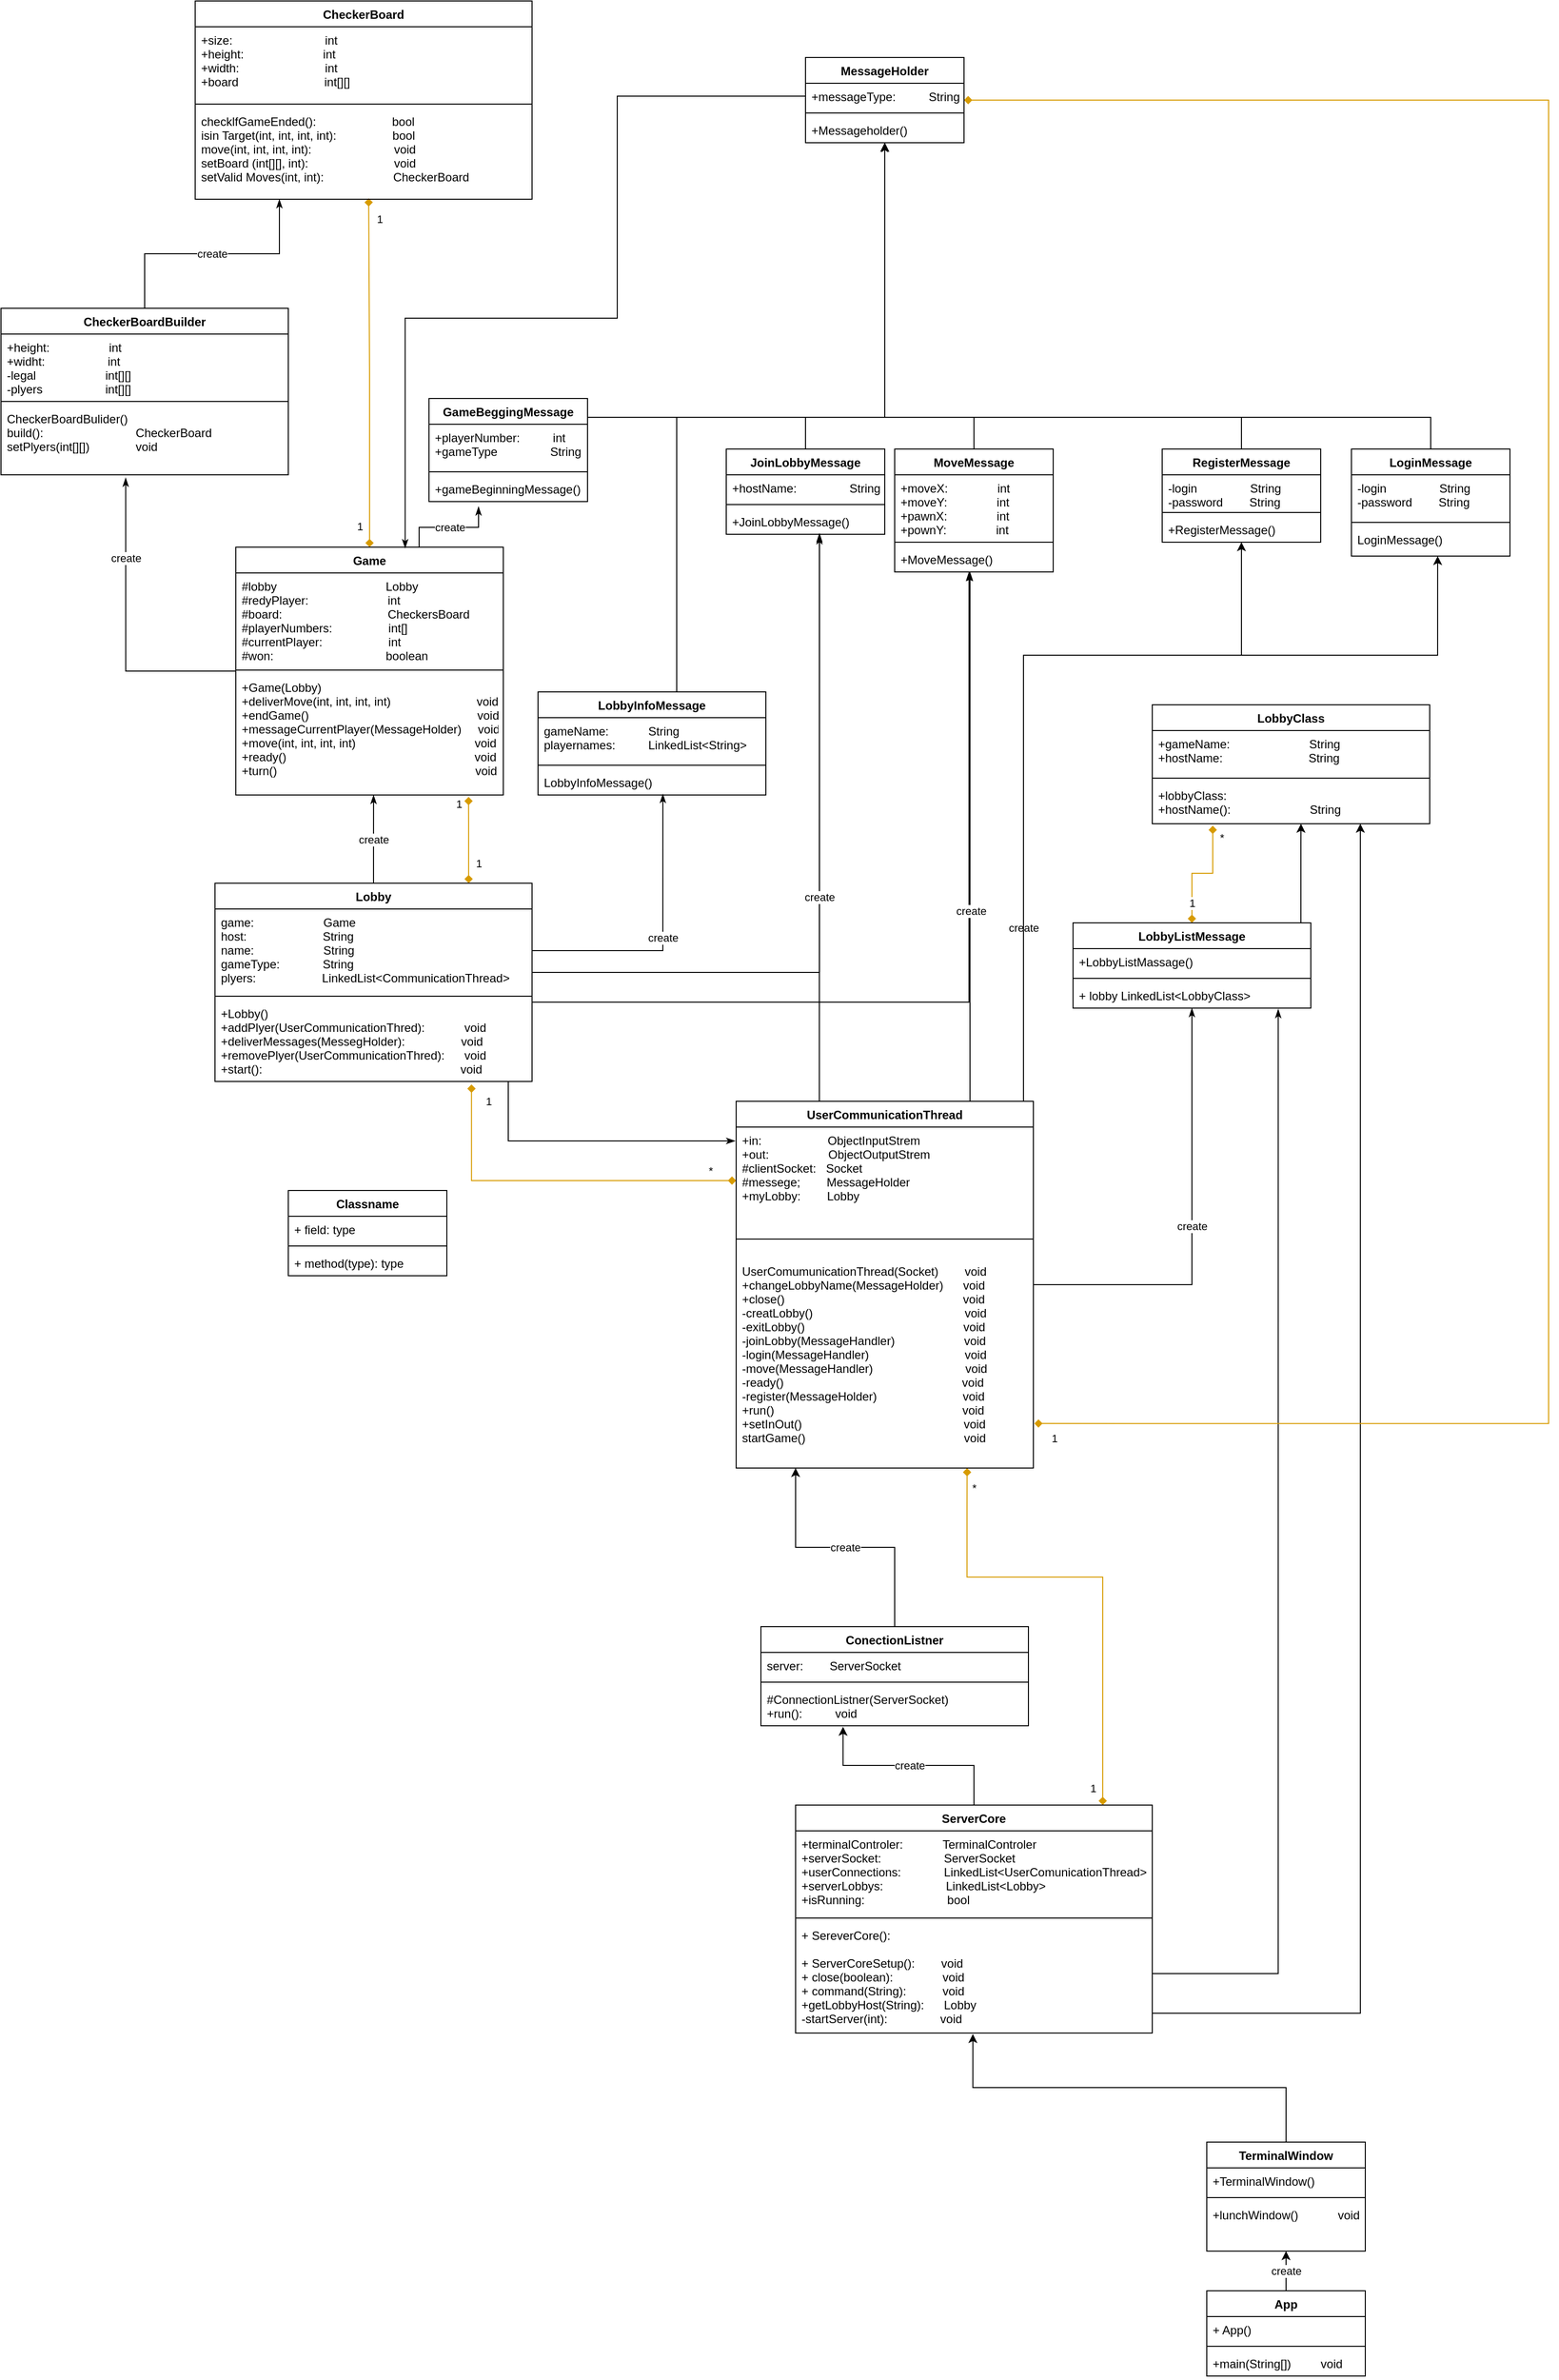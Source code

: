 <mxfile version="20.7.4" type="github">
  <diagram id="C5RBs43oDa-KdzZeNtuy" name="Page-1">
    <mxGraphModel dx="2187" dy="3133" grid="1" gridSize="10" guides="1" tooltips="1" connect="1" arrows="1" fold="1" page="1" pageScale="1" pageWidth="827" pageHeight="1169" math="0" shadow="0">
      <root>
        <mxCell id="WIyWlLk6GJQsqaUBKTNV-0" />
        <mxCell id="WIyWlLk6GJQsqaUBKTNV-1" parent="WIyWlLk6GJQsqaUBKTNV-0" />
        <mxCell id="0v1ROKlj3fr6N2Xui-20-113" value="create" style="edgeStyle=orthogonalEdgeStyle;rounded=0;orthogonalLoop=1;jettySize=auto;html=1;entryX=0.5;entryY=1;entryDx=0;entryDy=0;" edge="1" parent="WIyWlLk6GJQsqaUBKTNV-1" source="0v1ROKlj3fr6N2Xui-20-0" target="0v1ROKlj3fr6N2Xui-20-109">
          <mxGeometry relative="1" as="geometry" />
        </mxCell>
        <mxCell id="0v1ROKlj3fr6N2Xui-20-0" value="App" style="swimlane;fontStyle=1;align=center;verticalAlign=top;childLayout=stackLayout;horizontal=1;startSize=26;horizontalStack=0;resizeParent=1;resizeParentMax=0;resizeLast=0;collapsible=1;marginBottom=0;" vertex="1" parent="WIyWlLk6GJQsqaUBKTNV-1">
          <mxGeometry x="1095" y="1050" width="160" height="86" as="geometry" />
        </mxCell>
        <mxCell id="0v1ROKlj3fr6N2Xui-20-1" value="+ App()" style="text;strokeColor=none;fillColor=none;align=left;verticalAlign=top;spacingLeft=4;spacingRight=4;overflow=hidden;rotatable=0;points=[[0,0.5],[1,0.5]];portConstraint=eastwest;" vertex="1" parent="0v1ROKlj3fr6N2Xui-20-0">
          <mxGeometry y="26" width="160" height="26" as="geometry" />
        </mxCell>
        <mxCell id="0v1ROKlj3fr6N2Xui-20-2" value="" style="line;strokeWidth=1;fillColor=none;align=left;verticalAlign=middle;spacingTop=-1;spacingLeft=3;spacingRight=3;rotatable=0;labelPosition=right;points=[];portConstraint=eastwest;strokeColor=inherit;" vertex="1" parent="0v1ROKlj3fr6N2Xui-20-0">
          <mxGeometry y="52" width="160" height="8" as="geometry" />
        </mxCell>
        <mxCell id="0v1ROKlj3fr6N2Xui-20-3" value="+main(String[])         void" style="text;strokeColor=none;fillColor=none;align=left;verticalAlign=top;spacingLeft=4;spacingRight=4;overflow=hidden;rotatable=0;points=[[0,0.5],[1,0.5]];portConstraint=eastwest;" vertex="1" parent="0v1ROKlj3fr6N2Xui-20-0">
          <mxGeometry y="60" width="160" height="26" as="geometry" />
        </mxCell>
        <mxCell id="0v1ROKlj3fr6N2Xui-20-116" value="create" style="edgeStyle=orthogonalEdgeStyle;rounded=0;orthogonalLoop=1;jettySize=auto;html=1;entryX=0.307;entryY=1.025;entryDx=0;entryDy=0;entryPerimeter=0;" edge="1" parent="WIyWlLk6GJQsqaUBKTNV-1" source="0v1ROKlj3fr6N2Xui-20-7" target="0v1ROKlj3fr6N2Xui-20-15">
          <mxGeometry relative="1" as="geometry" />
        </mxCell>
        <mxCell id="0v1ROKlj3fr6N2Xui-20-118" value="1" style="edgeStyle=orthogonalEdgeStyle;rounded=0;orthogonalLoop=1;jettySize=auto;html=1;entryX=0.777;entryY=1;entryDx=0;entryDy=0;entryPerimeter=0;startArrow=diamond;startFill=1;endArrow=diamond;endFill=1;fillColor=#ffe6cc;strokeColor=#d79b00;verticalAlign=top;" edge="1" parent="WIyWlLk6GJQsqaUBKTNV-1" source="0v1ROKlj3fr6N2Xui-20-7" target="0v1ROKlj3fr6N2Xui-20-27">
          <mxGeometry x="-0.874" y="10" relative="1" as="geometry">
            <Array as="points">
              <mxPoint x="990" y="330" />
              <mxPoint x="853" y="330" />
              <mxPoint x="860" y="260" />
            </Array>
            <mxPoint as="offset" />
          </mxGeometry>
        </mxCell>
        <mxCell id="0v1ROKlj3fr6N2Xui-20-121" value="*" style="edgeLabel;html=1;align=center;verticalAlign=middle;resizable=0;points=[];" vertex="1" connectable="0" parent="0v1ROKlj3fr6N2Xui-20-118">
          <mxGeometry x="0.866" y="-3" relative="1" as="geometry">
            <mxPoint x="4" y="-12" as="offset" />
          </mxGeometry>
        </mxCell>
        <mxCell id="0v1ROKlj3fr6N2Xui-20-150" style="edgeStyle=orthogonalEdgeStyle;rounded=0;sketch=0;orthogonalLoop=1;jettySize=auto;html=1;startArrow=none;startFill=0;endArrow=classicThin;endFill=1;entryX=0.863;entryY=1.038;entryDx=0;entryDy=0;entryPerimeter=0;" edge="1" parent="WIyWlLk6GJQsqaUBKTNV-1" source="0v1ROKlj3fr6N2Xui-20-7" target="0v1ROKlj3fr6N2Xui-20-34">
          <mxGeometry relative="1" as="geometry">
            <mxPoint x="1210" y="-140" as="targetPoint" />
            <Array as="points">
              <mxPoint x="1167" y="730" />
            </Array>
          </mxGeometry>
        </mxCell>
        <mxCell id="0v1ROKlj3fr6N2Xui-20-153" style="edgeStyle=orthogonalEdgeStyle;rounded=0;sketch=0;orthogonalLoop=1;jettySize=auto;html=1;entryX=0.75;entryY=1;entryDx=0;entryDy=0;entryPerimeter=0;startArrow=none;startFill=0;endArrow=classic;endFill=1;" edge="1" parent="WIyWlLk6GJQsqaUBKTNV-1" source="0v1ROKlj3fr6N2Xui-20-7" target="0v1ROKlj3fr6N2Xui-20-46">
          <mxGeometry relative="1" as="geometry">
            <Array as="points">
              <mxPoint x="1250" y="770" />
            </Array>
          </mxGeometry>
        </mxCell>
        <mxCell id="0v1ROKlj3fr6N2Xui-20-7" value="ServerCore" style="swimlane;fontStyle=1;align=center;verticalAlign=top;childLayout=stackLayout;horizontal=1;startSize=26;horizontalStack=0;resizeParent=1;resizeParentMax=0;resizeLast=0;collapsible=1;marginBottom=0;" vertex="1" parent="WIyWlLk6GJQsqaUBKTNV-1">
          <mxGeometry x="680" y="560" width="360" height="230" as="geometry" />
        </mxCell>
        <mxCell id="0v1ROKlj3fr6N2Xui-20-8" value="+terminalControler:            TerminalControler&#xa;+serverSocket:                   ServerSocket&#xa;+userConnections:             LinkedList&lt;UserComunicationThread&gt;&#xa;+serverLobbys:                   LinkedList&lt;Lobby&gt;&#xa;+isRunning:                         bool&#xa;" style="text;strokeColor=none;fillColor=none;align=left;verticalAlign=top;spacingLeft=4;spacingRight=4;overflow=hidden;rotatable=0;points=[[0,0.5],[1,0.5]];portConstraint=eastwest;" vertex="1" parent="0v1ROKlj3fr6N2Xui-20-7">
          <mxGeometry y="26" width="360" height="84" as="geometry" />
        </mxCell>
        <mxCell id="0v1ROKlj3fr6N2Xui-20-9" value="" style="line;strokeWidth=1;fillColor=none;align=left;verticalAlign=middle;spacingTop=-1;spacingLeft=3;spacingRight=3;rotatable=0;labelPosition=right;points=[];portConstraint=eastwest;strokeColor=inherit;" vertex="1" parent="0v1ROKlj3fr6N2Xui-20-7">
          <mxGeometry y="110" width="360" height="8" as="geometry" />
        </mxCell>
        <mxCell id="0v1ROKlj3fr6N2Xui-20-10" value="+ SereverCore():              &#xa;&#xa;+ ServerCoreSetup():        void            &#xa;+ close(boolean):               void&#xa;+ command(String):           void&#xa;+getLobbyHost(String):      Lobby&#xa;-startServer(int):                void" style="text;strokeColor=none;fillColor=none;align=left;verticalAlign=top;spacingLeft=4;spacingRight=4;overflow=hidden;rotatable=0;points=[[0,0.5],[1,0.5]];portConstraint=eastwest;" vertex="1" parent="0v1ROKlj3fr6N2Xui-20-7">
          <mxGeometry y="118" width="360" height="112" as="geometry" />
        </mxCell>
        <mxCell id="0v1ROKlj3fr6N2Xui-20-117" value="create" style="edgeStyle=orthogonalEdgeStyle;rounded=0;orthogonalLoop=1;jettySize=auto;html=1;entryX=0.2;entryY=1;entryDx=0;entryDy=0;entryPerimeter=0;" edge="1" parent="WIyWlLk6GJQsqaUBKTNV-1" source="0v1ROKlj3fr6N2Xui-20-12" target="0v1ROKlj3fr6N2Xui-20-27">
          <mxGeometry relative="1" as="geometry" />
        </mxCell>
        <mxCell id="0v1ROKlj3fr6N2Xui-20-12" value="ConectionListner" style="swimlane;fontStyle=1;align=center;verticalAlign=top;childLayout=stackLayout;horizontal=1;startSize=26;horizontalStack=0;resizeParent=1;resizeParentMax=0;resizeLast=0;collapsible=1;marginBottom=0;" vertex="1" parent="WIyWlLk6GJQsqaUBKTNV-1">
          <mxGeometry x="645" y="380" width="270" height="100" as="geometry" />
        </mxCell>
        <mxCell id="0v1ROKlj3fr6N2Xui-20-13" value="server:        ServerSocket" style="text;strokeColor=none;fillColor=none;align=left;verticalAlign=top;spacingLeft=4;spacingRight=4;overflow=hidden;rotatable=0;points=[[0,0.5],[1,0.5]];portConstraint=eastwest;" vertex="1" parent="0v1ROKlj3fr6N2Xui-20-12">
          <mxGeometry y="26" width="270" height="26" as="geometry" />
        </mxCell>
        <mxCell id="0v1ROKlj3fr6N2Xui-20-14" value="" style="line;strokeWidth=1;fillColor=none;align=left;verticalAlign=middle;spacingTop=-1;spacingLeft=3;spacingRight=3;rotatable=0;labelPosition=right;points=[];portConstraint=eastwest;strokeColor=inherit;" vertex="1" parent="0v1ROKlj3fr6N2Xui-20-12">
          <mxGeometry y="52" width="270" height="8" as="geometry" />
        </mxCell>
        <mxCell id="0v1ROKlj3fr6N2Xui-20-15" value="#ConnectionListner(ServerSocket)&#xa;+run():          void" style="text;strokeColor=none;fillColor=none;align=left;verticalAlign=top;spacingLeft=4;spacingRight=4;overflow=hidden;rotatable=0;points=[[0,0.5],[1,0.5]];portConstraint=eastwest;" vertex="1" parent="0v1ROKlj3fr6N2Xui-20-12">
          <mxGeometry y="60" width="270" height="40" as="geometry" />
        </mxCell>
        <mxCell id="0v1ROKlj3fr6N2Xui-20-122" style="edgeStyle=orthogonalEdgeStyle;rounded=0;sketch=0;orthogonalLoop=1;jettySize=auto;html=1;entryX=0.809;entryY=1.037;entryDx=0;entryDy=0;entryPerimeter=0;startArrow=diamond;startFill=1;endArrow=diamond;endFill=1;fillColor=#ffe6cc;strokeColor=#d79b00;" edge="1" parent="WIyWlLk6GJQsqaUBKTNV-1" source="0v1ROKlj3fr6N2Xui-20-24" target="0v1ROKlj3fr6N2Xui-20-92">
          <mxGeometry relative="1" as="geometry">
            <Array as="points">
              <mxPoint x="353" y="-70" />
            </Array>
          </mxGeometry>
        </mxCell>
        <mxCell id="0v1ROKlj3fr6N2Xui-20-123" value="1" style="edgeLabel;html=1;align=center;verticalAlign=middle;resizable=0;points=[];" vertex="1" connectable="0" parent="0v1ROKlj3fr6N2Xui-20-122">
          <mxGeometry x="0.912" y="-3" relative="1" as="geometry">
            <mxPoint x="14" y="1" as="offset" />
          </mxGeometry>
        </mxCell>
        <mxCell id="0v1ROKlj3fr6N2Xui-20-125" value="*" style="edgeLabel;html=1;align=center;verticalAlign=middle;resizable=0;points=[];" vertex="1" connectable="0" parent="0v1ROKlj3fr6N2Xui-20-122">
          <mxGeometry x="-0.857" relative="1" as="geometry">
            <mxPoint y="-10" as="offset" />
          </mxGeometry>
        </mxCell>
        <mxCell id="0v1ROKlj3fr6N2Xui-20-141" style="edgeStyle=orthogonalEdgeStyle;rounded=0;sketch=0;orthogonalLoop=1;jettySize=auto;html=1;startArrow=none;startFill=0;endArrow=classicThin;endFill=1;entryX=0.588;entryY=1.038;entryDx=0;entryDy=0;entryPerimeter=0;" edge="1" parent="WIyWlLk6GJQsqaUBKTNV-1" source="0v1ROKlj3fr6N2Xui-20-24" target="0v1ROKlj3fr6N2Xui-20-76">
          <mxGeometry relative="1" as="geometry">
            <mxPoint x="710" y="-740" as="targetPoint" />
            <Array as="points">
              <mxPoint x="704" y="-210" />
              <mxPoint x="704" y="-210" />
            </Array>
          </mxGeometry>
        </mxCell>
        <mxCell id="0v1ROKlj3fr6N2Xui-20-143" style="edgeStyle=orthogonalEdgeStyle;rounded=0;sketch=0;orthogonalLoop=1;jettySize=auto;html=1;entryX=0.475;entryY=1;entryDx=0;entryDy=0;entryPerimeter=0;startArrow=none;startFill=0;endArrow=classicThin;endFill=1;" edge="1" parent="WIyWlLk6GJQsqaUBKTNV-1" source="0v1ROKlj3fr6N2Xui-20-24" target="0v1ROKlj3fr6N2Xui-20-58">
          <mxGeometry relative="1" as="geometry">
            <Array as="points">
              <mxPoint x="856" y="-320" />
              <mxPoint x="856" y="-320" />
            </Array>
          </mxGeometry>
        </mxCell>
        <mxCell id="0v1ROKlj3fr6N2Xui-20-149" value="&lt;div&gt;create&lt;/div&gt;" style="edgeStyle=orthogonalEdgeStyle;rounded=0;sketch=0;orthogonalLoop=1;jettySize=auto;html=1;entryX=0.5;entryY=1;entryDx=0;entryDy=0;startArrow=none;startFill=0;endArrow=classicThin;endFill=1;" edge="1" parent="WIyWlLk6GJQsqaUBKTNV-1" source="0v1ROKlj3fr6N2Xui-20-24" target="0v1ROKlj3fr6N2Xui-20-31">
          <mxGeometry relative="1" as="geometry" />
        </mxCell>
        <mxCell id="0v1ROKlj3fr6N2Xui-20-155" style="edgeStyle=orthogonalEdgeStyle;rounded=0;sketch=0;orthogonalLoop=1;jettySize=auto;html=1;startArrow=none;startFill=0;endArrow=classic;endFill=1;entryX=0.5;entryY=1;entryDx=0;entryDy=0;" edge="1" parent="WIyWlLk6GJQsqaUBKTNV-1" source="0v1ROKlj3fr6N2Xui-20-24" target="0v1ROKlj3fr6N2Xui-20-51">
          <mxGeometry relative="1" as="geometry">
            <mxPoint x="1120" y="-740" as="targetPoint" />
            <Array as="points">
              <mxPoint x="910" y="-600" />
              <mxPoint x="1130" y="-600" />
            </Array>
          </mxGeometry>
        </mxCell>
        <mxCell id="0v1ROKlj3fr6N2Xui-20-156" value="create" style="edgeLabel;html=1;align=center;verticalAlign=middle;resizable=0;points=[];" vertex="1" connectable="0" parent="0v1ROKlj3fr6N2Xui-20-155">
          <mxGeometry x="-0.554" relative="1" as="geometry">
            <mxPoint as="offset" />
          </mxGeometry>
        </mxCell>
        <mxCell id="0v1ROKlj3fr6N2Xui-20-157" style="edgeStyle=orthogonalEdgeStyle;rounded=0;sketch=0;orthogonalLoop=1;jettySize=auto;html=1;entryX=0.544;entryY=1;entryDx=0;entryDy=0;entryPerimeter=0;startArrow=none;startFill=0;endArrow=classic;endFill=1;" edge="1" parent="WIyWlLk6GJQsqaUBKTNV-1" source="0v1ROKlj3fr6N2Xui-20-24" target="0v1ROKlj3fr6N2Xui-20-62">
          <mxGeometry relative="1" as="geometry">
            <Array as="points">
              <mxPoint x="910" y="-600" />
              <mxPoint x="1328" y="-600" />
            </Array>
          </mxGeometry>
        </mxCell>
        <mxCell id="0v1ROKlj3fr6N2Xui-20-24" value="UserCommunicationThread" style="swimlane;fontStyle=1;align=center;verticalAlign=top;childLayout=stackLayout;horizontal=1;startSize=26;horizontalStack=0;resizeParent=1;resizeParentMax=0;resizeLast=0;collapsible=1;marginBottom=0;" vertex="1" parent="WIyWlLk6GJQsqaUBKTNV-1">
          <mxGeometry x="620" y="-150" width="300" height="370" as="geometry" />
        </mxCell>
        <mxCell id="0v1ROKlj3fr6N2Xui-20-25" value="+in:                    ObjectInputStrem&#xa;+out:                  ObjectOutputStrem&#xa;#clientSocket:   Socket&#xa;#messege;        MessageHolder&#xa;+myLobby:        Lobby&#xa;" style="text;strokeColor=none;fillColor=none;align=left;verticalAlign=top;spacingLeft=4;spacingRight=4;overflow=hidden;rotatable=0;points=[[0,0.5],[1,0.5]];portConstraint=eastwest;" vertex="1" parent="0v1ROKlj3fr6N2Xui-20-24">
          <mxGeometry y="26" width="300" height="94" as="geometry" />
        </mxCell>
        <mxCell id="0v1ROKlj3fr6N2Xui-20-26" value="" style="line;strokeWidth=1;fillColor=none;align=left;verticalAlign=middle;spacingTop=-1;spacingLeft=3;spacingRight=3;rotatable=0;labelPosition=right;points=[];portConstraint=eastwest;strokeColor=inherit;" vertex="1" parent="0v1ROKlj3fr6N2Xui-20-24">
          <mxGeometry y="120" width="300" height="38" as="geometry" />
        </mxCell>
        <mxCell id="0v1ROKlj3fr6N2Xui-20-27" value="UserComumunicationThread(Socket)        void&#xa;+changeLobbyName(MessageHolder)      void&#xa;+close()                                                      void&#xa;-creatLobby()                                              void&#xa;-exitLobby()                                                void&#xa;-joinLobby(MessageHandler)                     void&#xa;-login(MessageHandler)                             void&#xa;-move(MessageHandler)                            void&#xa;-ready()                                                      void&#xa;-register(MessageHolder)                          void&#xa;+run()                                                         void&#xa;+setInOut()                                                 void&#xa;startGame()                                                void" style="text;strokeColor=none;fillColor=none;align=left;verticalAlign=top;spacingLeft=4;spacingRight=4;overflow=hidden;rotatable=0;points=[[0,0.5],[1,0.5]];portConstraint=eastwest;" vertex="1" parent="0v1ROKlj3fr6N2Xui-20-24">
          <mxGeometry y="158" width="300" height="212" as="geometry" />
        </mxCell>
        <mxCell id="0v1ROKlj3fr6N2Xui-20-151" value="1" style="edgeStyle=orthogonalEdgeStyle;rounded=0;sketch=0;orthogonalLoop=1;jettySize=auto;html=1;entryX=0.218;entryY=1.048;entryDx=0;entryDy=0;entryPerimeter=0;startArrow=diamond;startFill=1;endArrow=diamond;endFill=1;fillColor=#ffe6cc;strokeColor=#d79b00;" edge="1" parent="WIyWlLk6GJQsqaUBKTNV-1" source="0v1ROKlj3fr6N2Xui-20-31" target="0v1ROKlj3fr6N2Xui-20-46">
          <mxGeometry x="-0.664" relative="1" as="geometry">
            <Array as="points">
              <mxPoint x="1080" y="-380" />
              <mxPoint x="1101" y="-380" />
            </Array>
            <mxPoint as="offset" />
          </mxGeometry>
        </mxCell>
        <mxCell id="0v1ROKlj3fr6N2Xui-20-152" value="*" style="edgeLabel;html=1;align=center;verticalAlign=middle;resizable=0;points=[];" vertex="1" connectable="0" parent="0v1ROKlj3fr6N2Xui-20-151">
          <mxGeometry x="0.799" relative="1" as="geometry">
            <mxPoint x="9" as="offset" />
          </mxGeometry>
        </mxCell>
        <mxCell id="0v1ROKlj3fr6N2Xui-20-154" style="edgeStyle=orthogonalEdgeStyle;rounded=0;sketch=0;orthogonalLoop=1;jettySize=auto;html=1;startArrow=none;startFill=0;endArrow=classic;endFill=1;entryX=0.536;entryY=1;entryDx=0;entryDy=0;entryPerimeter=0;" edge="1" parent="WIyWlLk6GJQsqaUBKTNV-1" source="0v1ROKlj3fr6N2Xui-20-31" target="0v1ROKlj3fr6N2Xui-20-46">
          <mxGeometry relative="1" as="geometry">
            <mxPoint x="1190" y="-420" as="targetPoint" />
            <Array as="points">
              <mxPoint x="1190" y="-410" />
              <mxPoint x="1190" y="-410" />
            </Array>
          </mxGeometry>
        </mxCell>
        <mxCell id="0v1ROKlj3fr6N2Xui-20-31" value="LobbyListMessage" style="swimlane;fontStyle=1;align=center;verticalAlign=top;childLayout=stackLayout;horizontal=1;startSize=26;horizontalStack=0;resizeParent=1;resizeParentMax=0;resizeLast=0;collapsible=1;marginBottom=0;" vertex="1" parent="WIyWlLk6GJQsqaUBKTNV-1">
          <mxGeometry x="960" y="-330" width="240" height="86" as="geometry" />
        </mxCell>
        <mxCell id="0v1ROKlj3fr6N2Xui-20-32" value="+LobbyListMassage()" style="text;strokeColor=none;fillColor=none;align=left;verticalAlign=top;spacingLeft=4;spacingRight=4;overflow=hidden;rotatable=0;points=[[0,0.5],[1,0.5]];portConstraint=eastwest;" vertex="1" parent="0v1ROKlj3fr6N2Xui-20-31">
          <mxGeometry y="26" width="240" height="26" as="geometry" />
        </mxCell>
        <mxCell id="0v1ROKlj3fr6N2Xui-20-33" value="" style="line;strokeWidth=1;fillColor=none;align=left;verticalAlign=middle;spacingTop=-1;spacingLeft=3;spacingRight=3;rotatable=0;labelPosition=right;points=[];portConstraint=eastwest;strokeColor=inherit;" vertex="1" parent="0v1ROKlj3fr6N2Xui-20-31">
          <mxGeometry y="52" width="240" height="8" as="geometry" />
        </mxCell>
        <mxCell id="0v1ROKlj3fr6N2Xui-20-34" value="+ lobby LinkedList&lt;LobbyClass&gt;" style="text;strokeColor=none;fillColor=none;align=left;verticalAlign=top;spacingLeft=4;spacingRight=4;overflow=hidden;rotatable=0;points=[[0,0.5],[1,0.5]];portConstraint=eastwest;" vertex="1" parent="0v1ROKlj3fr6N2Xui-20-31">
          <mxGeometry y="60" width="240" height="26" as="geometry" />
        </mxCell>
        <mxCell id="0v1ROKlj3fr6N2Xui-20-43" value="LobbyClass" style="swimlane;fontStyle=1;align=center;verticalAlign=top;childLayout=stackLayout;horizontal=1;startSize=26;horizontalStack=0;resizeParent=1;resizeParentMax=0;resizeLast=0;collapsible=1;marginBottom=0;" vertex="1" parent="WIyWlLk6GJQsqaUBKTNV-1">
          <mxGeometry x="1040" y="-550" width="280" height="120" as="geometry" />
        </mxCell>
        <mxCell id="0v1ROKlj3fr6N2Xui-20-44" value="+gameName:                        String&#xa;+hostName:                          String" style="text;strokeColor=none;fillColor=none;align=left;verticalAlign=top;spacingLeft=4;spacingRight=4;overflow=hidden;rotatable=0;points=[[0,0.5],[1,0.5]];portConstraint=eastwest;" vertex="1" parent="0v1ROKlj3fr6N2Xui-20-43">
          <mxGeometry y="26" width="280" height="44" as="geometry" />
        </mxCell>
        <mxCell id="0v1ROKlj3fr6N2Xui-20-45" value="" style="line;strokeWidth=1;fillColor=none;align=left;verticalAlign=middle;spacingTop=-1;spacingLeft=3;spacingRight=3;rotatable=0;labelPosition=right;points=[];portConstraint=eastwest;strokeColor=inherit;" vertex="1" parent="0v1ROKlj3fr6N2Xui-20-43">
          <mxGeometry y="70" width="280" height="8" as="geometry" />
        </mxCell>
        <mxCell id="0v1ROKlj3fr6N2Xui-20-46" value="+lobbyClass:                      &#xa;+hostName():                        String&#xa;&#xa;" style="text;strokeColor=none;fillColor=none;align=left;verticalAlign=top;spacingLeft=4;spacingRight=4;overflow=hidden;rotatable=0;points=[[0,0.5],[1,0.5]];portConstraint=eastwest;" vertex="1" parent="0v1ROKlj3fr6N2Xui-20-43">
          <mxGeometry y="78" width="280" height="42" as="geometry" />
        </mxCell>
        <mxCell id="0v1ROKlj3fr6N2Xui-20-159" style="edgeStyle=orthogonalEdgeStyle;rounded=0;sketch=0;orthogonalLoop=1;jettySize=auto;html=1;entryX=0.5;entryY=1;entryDx=0;entryDy=0;startArrow=none;startFill=0;endArrow=classic;endFill=1;" edge="1" parent="WIyWlLk6GJQsqaUBKTNV-1" source="0v1ROKlj3fr6N2Xui-20-51" target="0v1ROKlj3fr6N2Xui-20-81">
          <mxGeometry relative="1" as="geometry">
            <Array as="points">
              <mxPoint x="1130" y="-840" />
              <mxPoint x="770" y="-840" />
            </Array>
          </mxGeometry>
        </mxCell>
        <mxCell id="0v1ROKlj3fr6N2Xui-20-51" value="RegisterMessage" style="swimlane;fontStyle=1;align=center;verticalAlign=top;childLayout=stackLayout;horizontal=1;startSize=26;horizontalStack=0;resizeParent=1;resizeParentMax=0;resizeLast=0;collapsible=1;marginBottom=0;" vertex="1" parent="WIyWlLk6GJQsqaUBKTNV-1">
          <mxGeometry x="1050" y="-808" width="160" height="94" as="geometry" />
        </mxCell>
        <mxCell id="0v1ROKlj3fr6N2Xui-20-52" value="-login                String&#xa;-password        String&#xa;" style="text;strokeColor=none;fillColor=none;align=left;verticalAlign=top;spacingLeft=4;spacingRight=4;overflow=hidden;rotatable=0;points=[[0,0.5],[1,0.5]];portConstraint=eastwest;" vertex="1" parent="0v1ROKlj3fr6N2Xui-20-51">
          <mxGeometry y="26" width="160" height="34" as="geometry" />
        </mxCell>
        <mxCell id="0v1ROKlj3fr6N2Xui-20-53" value="" style="line;strokeWidth=1;fillColor=none;align=left;verticalAlign=middle;spacingTop=-1;spacingLeft=3;spacingRight=3;rotatable=0;labelPosition=right;points=[];portConstraint=eastwest;strokeColor=inherit;" vertex="1" parent="0v1ROKlj3fr6N2Xui-20-51">
          <mxGeometry y="60" width="160" height="8" as="geometry" />
        </mxCell>
        <mxCell id="0v1ROKlj3fr6N2Xui-20-54" value="+RegisterMessage()" style="text;strokeColor=none;fillColor=none;align=left;verticalAlign=top;spacingLeft=4;spacingRight=4;overflow=hidden;rotatable=0;points=[[0,0.5],[1,0.5]];portConstraint=eastwest;" vertex="1" parent="0v1ROKlj3fr6N2Xui-20-51">
          <mxGeometry y="68" width="160" height="26" as="geometry" />
        </mxCell>
        <mxCell id="0v1ROKlj3fr6N2Xui-20-147" style="edgeStyle=orthogonalEdgeStyle;rounded=0;sketch=0;orthogonalLoop=1;jettySize=auto;html=1;entryX=0.5;entryY=1;entryDx=0;entryDy=0;startArrow=none;startFill=0;endArrow=classicThin;endFill=1;" edge="1" parent="WIyWlLk6GJQsqaUBKTNV-1" source="0v1ROKlj3fr6N2Xui-20-55" target="0v1ROKlj3fr6N2Xui-20-81">
          <mxGeometry relative="1" as="geometry">
            <Array as="points">
              <mxPoint x="860" y="-840" />
              <mxPoint x="770" y="-840" />
            </Array>
          </mxGeometry>
        </mxCell>
        <mxCell id="0v1ROKlj3fr6N2Xui-20-55" value="MoveMessage" style="swimlane;fontStyle=1;align=center;verticalAlign=top;childLayout=stackLayout;horizontal=1;startSize=26;horizontalStack=0;resizeParent=1;resizeParentMax=0;resizeLast=0;collapsible=1;marginBottom=0;" vertex="1" parent="WIyWlLk6GJQsqaUBKTNV-1">
          <mxGeometry x="780" y="-808" width="160" height="124" as="geometry" />
        </mxCell>
        <mxCell id="0v1ROKlj3fr6N2Xui-20-56" value="+moveX:               int&#xa;+moveY:               int&#xa;+pawnX:               int&#xa;+pownY:               int&#xa;" style="text;strokeColor=none;fillColor=none;align=left;verticalAlign=top;spacingLeft=4;spacingRight=4;overflow=hidden;rotatable=0;points=[[0,0.5],[1,0.5]];portConstraint=eastwest;" vertex="1" parent="0v1ROKlj3fr6N2Xui-20-55">
          <mxGeometry y="26" width="160" height="64" as="geometry" />
        </mxCell>
        <mxCell id="0v1ROKlj3fr6N2Xui-20-57" value="" style="line;strokeWidth=1;fillColor=none;align=left;verticalAlign=middle;spacingTop=-1;spacingLeft=3;spacingRight=3;rotatable=0;labelPosition=right;points=[];portConstraint=eastwest;strokeColor=inherit;" vertex="1" parent="0v1ROKlj3fr6N2Xui-20-55">
          <mxGeometry y="90" width="160" height="8" as="geometry" />
        </mxCell>
        <mxCell id="0v1ROKlj3fr6N2Xui-20-58" value="+MoveMessage()" style="text;strokeColor=none;fillColor=none;align=left;verticalAlign=top;spacingLeft=4;spacingRight=4;overflow=hidden;rotatable=0;points=[[0,0.5],[1,0.5]];portConstraint=eastwest;" vertex="1" parent="0v1ROKlj3fr6N2Xui-20-55">
          <mxGeometry y="98" width="160" height="26" as="geometry" />
        </mxCell>
        <mxCell id="0v1ROKlj3fr6N2Xui-20-158" style="edgeStyle=orthogonalEdgeStyle;rounded=0;sketch=0;orthogonalLoop=1;jettySize=auto;html=1;entryX=0.5;entryY=1;entryDx=0;entryDy=0;entryPerimeter=0;startArrow=none;startFill=0;endArrow=classic;endFill=1;" edge="1" parent="WIyWlLk6GJQsqaUBKTNV-1" source="0v1ROKlj3fr6N2Xui-20-59" target="0v1ROKlj3fr6N2Xui-20-84">
          <mxGeometry relative="1" as="geometry">
            <Array as="points">
              <mxPoint x="1321" y="-840" />
              <mxPoint x="770" y="-840" />
            </Array>
          </mxGeometry>
        </mxCell>
        <mxCell id="0v1ROKlj3fr6N2Xui-20-59" value="LoginMessage" style="swimlane;fontStyle=1;align=center;verticalAlign=top;childLayout=stackLayout;horizontal=1;startSize=26;horizontalStack=0;resizeParent=1;resizeParentMax=0;resizeLast=0;collapsible=1;marginBottom=0;" vertex="1" parent="WIyWlLk6GJQsqaUBKTNV-1">
          <mxGeometry x="1241" y="-808" width="160" height="108" as="geometry" />
        </mxCell>
        <mxCell id="0v1ROKlj3fr6N2Xui-20-60" value="-login                String&#xa;-password        String&#xa;&#xa;&#xa;" style="text;strokeColor=none;fillColor=none;align=left;verticalAlign=top;spacingLeft=4;spacingRight=4;overflow=hidden;rotatable=0;points=[[0,0.5],[1,0.5]];portConstraint=eastwest;" vertex="1" parent="0v1ROKlj3fr6N2Xui-20-59">
          <mxGeometry y="26" width="160" height="44" as="geometry" />
        </mxCell>
        <mxCell id="0v1ROKlj3fr6N2Xui-20-61" value="" style="line;strokeWidth=1;fillColor=none;align=left;verticalAlign=middle;spacingTop=-1;spacingLeft=3;spacingRight=3;rotatable=0;labelPosition=right;points=[];portConstraint=eastwest;strokeColor=inherit;" vertex="1" parent="0v1ROKlj3fr6N2Xui-20-59">
          <mxGeometry y="70" width="160" height="8" as="geometry" />
        </mxCell>
        <mxCell id="0v1ROKlj3fr6N2Xui-20-62" value="LoginMessage()" style="text;strokeColor=none;fillColor=none;align=left;verticalAlign=top;spacingLeft=4;spacingRight=4;overflow=hidden;rotatable=0;points=[[0,0.5],[1,0.5]];portConstraint=eastwest;" vertex="1" parent="0v1ROKlj3fr6N2Xui-20-59">
          <mxGeometry y="78" width="160" height="30" as="geometry" />
        </mxCell>
        <mxCell id="0v1ROKlj3fr6N2Xui-20-148" style="edgeStyle=orthogonalEdgeStyle;rounded=0;sketch=0;orthogonalLoop=1;jettySize=auto;html=1;entryX=0.5;entryY=1;entryDx=0;entryDy=0;startArrow=none;startFill=0;endArrow=classicThin;endFill=1;" edge="1" parent="WIyWlLk6GJQsqaUBKTNV-1" source="0v1ROKlj3fr6N2Xui-20-65" target="0v1ROKlj3fr6N2Xui-20-81">
          <mxGeometry relative="1" as="geometry">
            <Array as="points">
              <mxPoint x="560" y="-840" />
              <mxPoint x="770" y="-840" />
            </Array>
          </mxGeometry>
        </mxCell>
        <mxCell id="0v1ROKlj3fr6N2Xui-20-65" value="LobbyInfoMessage" style="swimlane;fontStyle=1;align=center;verticalAlign=top;childLayout=stackLayout;horizontal=1;startSize=26;horizontalStack=0;resizeParent=1;resizeParentMax=0;resizeLast=0;collapsible=1;marginBottom=0;" vertex="1" parent="WIyWlLk6GJQsqaUBKTNV-1">
          <mxGeometry x="420" y="-563" width="230" height="104" as="geometry" />
        </mxCell>
        <mxCell id="0v1ROKlj3fr6N2Xui-20-66" value="gameName:            String&#xa;playernames:          LinkedList&lt;String&gt;" style="text;strokeColor=none;fillColor=none;align=left;verticalAlign=top;spacingLeft=4;spacingRight=4;overflow=hidden;rotatable=0;points=[[0,0.5],[1,0.5]];portConstraint=eastwest;" vertex="1" parent="0v1ROKlj3fr6N2Xui-20-65">
          <mxGeometry y="26" width="230" height="44" as="geometry" />
        </mxCell>
        <mxCell id="0v1ROKlj3fr6N2Xui-20-67" value="" style="line;strokeWidth=1;fillColor=none;align=left;verticalAlign=middle;spacingTop=-1;spacingLeft=3;spacingRight=3;rotatable=0;labelPosition=right;points=[];portConstraint=eastwest;strokeColor=inherit;" vertex="1" parent="0v1ROKlj3fr6N2Xui-20-65">
          <mxGeometry y="70" width="230" height="8" as="geometry" />
        </mxCell>
        <mxCell id="0v1ROKlj3fr6N2Xui-20-68" value="LobbyInfoMessage()" style="text;strokeColor=none;fillColor=none;align=left;verticalAlign=top;spacingLeft=4;spacingRight=4;overflow=hidden;rotatable=0;points=[[0,0.5],[1,0.5]];portConstraint=eastwest;" vertex="1" parent="0v1ROKlj3fr6N2Xui-20-65">
          <mxGeometry y="78" width="230" height="26" as="geometry" />
        </mxCell>
        <mxCell id="0v1ROKlj3fr6N2Xui-20-145" style="edgeStyle=orthogonalEdgeStyle;rounded=0;sketch=0;orthogonalLoop=1;jettySize=auto;html=1;startArrow=none;startFill=0;endArrow=classicThin;endFill=1;entryX=0.5;entryY=1;entryDx=0;entryDy=0;" edge="1" parent="WIyWlLk6GJQsqaUBKTNV-1" source="0v1ROKlj3fr6N2Xui-20-69" target="0v1ROKlj3fr6N2Xui-20-81">
          <mxGeometry relative="1" as="geometry">
            <mxPoint x="710" y="-1110" as="targetPoint" />
            <Array as="points">
              <mxPoint x="770" y="-840" />
            </Array>
          </mxGeometry>
        </mxCell>
        <mxCell id="0v1ROKlj3fr6N2Xui-20-69" value="GameBeggingMessage" style="swimlane;fontStyle=1;align=center;verticalAlign=top;childLayout=stackLayout;horizontal=1;startSize=26;horizontalStack=0;resizeParent=1;resizeParentMax=0;resizeLast=0;collapsible=1;marginBottom=0;" vertex="1" parent="WIyWlLk6GJQsqaUBKTNV-1">
          <mxGeometry x="310" y="-859" width="160" height="104" as="geometry" />
        </mxCell>
        <mxCell id="0v1ROKlj3fr6N2Xui-20-70" value="+playerNumber:          int&#xa;+gameType                String&#xa;" style="text;strokeColor=none;fillColor=none;align=left;verticalAlign=top;spacingLeft=4;spacingRight=4;overflow=hidden;rotatable=0;points=[[0,0.5],[1,0.5]];portConstraint=eastwest;" vertex="1" parent="0v1ROKlj3fr6N2Xui-20-69">
          <mxGeometry y="26" width="160" height="44" as="geometry" />
        </mxCell>
        <mxCell id="0v1ROKlj3fr6N2Xui-20-71" value="" style="line;strokeWidth=1;fillColor=none;align=left;verticalAlign=middle;spacingTop=-1;spacingLeft=3;spacingRight=3;rotatable=0;labelPosition=right;points=[];portConstraint=eastwest;strokeColor=inherit;" vertex="1" parent="0v1ROKlj3fr6N2Xui-20-69">
          <mxGeometry y="70" width="160" height="8" as="geometry" />
        </mxCell>
        <mxCell id="0v1ROKlj3fr6N2Xui-20-72" value="+gameBeginningMessage()" style="text;strokeColor=none;fillColor=none;align=left;verticalAlign=top;spacingLeft=4;spacingRight=4;overflow=hidden;rotatable=0;points=[[0,0.5],[1,0.5]];portConstraint=eastwest;" vertex="1" parent="0v1ROKlj3fr6N2Xui-20-69">
          <mxGeometry y="78" width="160" height="26" as="geometry" />
        </mxCell>
        <mxCell id="0v1ROKlj3fr6N2Xui-20-146" style="edgeStyle=orthogonalEdgeStyle;rounded=0;sketch=0;orthogonalLoop=1;jettySize=auto;html=1;entryX=0.5;entryY=1;entryDx=0;entryDy=0;startArrow=none;startFill=0;endArrow=classicThin;endFill=1;" edge="1" parent="WIyWlLk6GJQsqaUBKTNV-1" source="0v1ROKlj3fr6N2Xui-20-73" target="0v1ROKlj3fr6N2Xui-20-81">
          <mxGeometry relative="1" as="geometry">
            <Array as="points">
              <mxPoint x="690" y="-840" />
              <mxPoint x="770" y="-840" />
            </Array>
          </mxGeometry>
        </mxCell>
        <mxCell id="0v1ROKlj3fr6N2Xui-20-73" value="JoinLobbyMessage" style="swimlane;fontStyle=1;align=center;verticalAlign=top;childLayout=stackLayout;horizontal=1;startSize=26;horizontalStack=0;resizeParent=1;resizeParentMax=0;resizeLast=0;collapsible=1;marginBottom=0;" vertex="1" parent="WIyWlLk6GJQsqaUBKTNV-1">
          <mxGeometry x="610" y="-808" width="160" height="86" as="geometry" />
        </mxCell>
        <mxCell id="0v1ROKlj3fr6N2Xui-20-74" value="+hostName:                String" style="text;strokeColor=none;fillColor=none;align=left;verticalAlign=top;spacingLeft=4;spacingRight=4;overflow=hidden;rotatable=0;points=[[0,0.5],[1,0.5]];portConstraint=eastwest;" vertex="1" parent="0v1ROKlj3fr6N2Xui-20-73">
          <mxGeometry y="26" width="160" height="26" as="geometry" />
        </mxCell>
        <mxCell id="0v1ROKlj3fr6N2Xui-20-75" value="" style="line;strokeWidth=1;fillColor=none;align=left;verticalAlign=middle;spacingTop=-1;spacingLeft=3;spacingRight=3;rotatable=0;labelPosition=right;points=[];portConstraint=eastwest;strokeColor=inherit;" vertex="1" parent="0v1ROKlj3fr6N2Xui-20-73">
          <mxGeometry y="52" width="160" height="8" as="geometry" />
        </mxCell>
        <mxCell id="0v1ROKlj3fr6N2Xui-20-76" value="+JoinLobbyMessage()" style="text;strokeColor=none;fillColor=none;align=left;verticalAlign=top;spacingLeft=4;spacingRight=4;overflow=hidden;rotatable=0;points=[[0,0.5],[1,0.5]];portConstraint=eastwest;" vertex="1" parent="0v1ROKlj3fr6N2Xui-20-73">
          <mxGeometry y="60" width="160" height="26" as="geometry" />
        </mxCell>
        <mxCell id="0v1ROKlj3fr6N2Xui-20-130" style="edgeStyle=orthogonalEdgeStyle;rounded=0;sketch=0;orthogonalLoop=1;jettySize=auto;html=1;entryX=0.515;entryY=0.989;entryDx=0;entryDy=0;entryPerimeter=0;startArrow=diamond;startFill=1;endArrow=diamond;endFill=1;fillColor=#ffe6cc;strokeColor=#d79b00;" edge="1" parent="WIyWlLk6GJQsqaUBKTNV-1" source="0v1ROKlj3fr6N2Xui-20-77" target="0v1ROKlj3fr6N2Xui-20-96">
          <mxGeometry relative="1" as="geometry" />
        </mxCell>
        <mxCell id="0v1ROKlj3fr6N2Xui-20-131" value="1" style="edgeLabel;html=1;align=center;verticalAlign=middle;resizable=0;points=[];" vertex="1" connectable="0" parent="0v1ROKlj3fr6N2Xui-20-130">
          <mxGeometry x="0.881" y="-1" relative="1" as="geometry">
            <mxPoint x="10" as="offset" />
          </mxGeometry>
        </mxCell>
        <mxCell id="0v1ROKlj3fr6N2Xui-20-132" value="1" style="edgeLabel;html=1;align=center;verticalAlign=middle;resizable=0;points=[];" vertex="1" connectable="0" parent="0v1ROKlj3fr6N2Xui-20-130">
          <mxGeometry x="-0.881" y="-1" relative="1" as="geometry">
            <mxPoint x="-11" as="offset" />
          </mxGeometry>
        </mxCell>
        <mxCell id="0v1ROKlj3fr6N2Xui-20-133" value="create" style="edgeStyle=orthogonalEdgeStyle;rounded=0;sketch=0;orthogonalLoop=1;jettySize=auto;html=1;startArrow=none;startFill=0;endArrow=classicThin;endFill=1;" edge="1" parent="WIyWlLk6GJQsqaUBKTNV-1" source="0v1ROKlj3fr6N2Xui-20-77">
          <mxGeometry relative="1" as="geometry">
            <mxPoint x="360" y="-750" as="targetPoint" />
            <Array as="points">
              <mxPoint x="300" y="-729" />
              <mxPoint x="360" y="-729" />
            </Array>
          </mxGeometry>
        </mxCell>
        <mxCell id="0v1ROKlj3fr6N2Xui-20-134" style="edgeStyle=orthogonalEdgeStyle;rounded=0;sketch=0;orthogonalLoop=1;jettySize=auto;html=1;entryX=0.434;entryY=1.043;entryDx=0;entryDy=0;entryPerimeter=0;startArrow=none;startFill=0;endArrow=classicThin;endFill=1;" edge="1" parent="WIyWlLk6GJQsqaUBKTNV-1" source="0v1ROKlj3fr6N2Xui-20-77" target="0v1ROKlj3fr6N2Xui-20-104">
          <mxGeometry relative="1" as="geometry">
            <Array as="points">
              <mxPoint x="4" y="-584" />
            </Array>
          </mxGeometry>
        </mxCell>
        <mxCell id="0v1ROKlj3fr6N2Xui-20-135" value="create" style="edgeLabel;html=1;align=center;verticalAlign=middle;resizable=0;points=[];" vertex="1" connectable="0" parent="0v1ROKlj3fr6N2Xui-20-134">
          <mxGeometry x="0.473" relative="1" as="geometry">
            <mxPoint as="offset" />
          </mxGeometry>
        </mxCell>
        <mxCell id="0v1ROKlj3fr6N2Xui-20-77" value="Game" style="swimlane;fontStyle=1;align=center;verticalAlign=top;childLayout=stackLayout;horizontal=1;startSize=26;horizontalStack=0;resizeParent=1;resizeParentMax=0;resizeLast=0;collapsible=1;marginBottom=0;" vertex="1" parent="WIyWlLk6GJQsqaUBKTNV-1">
          <mxGeometry x="115" y="-709" width="270" height="250" as="geometry" />
        </mxCell>
        <mxCell id="0v1ROKlj3fr6N2Xui-20-78" value="#lobby                                 Lobby&#xa;#redyPlayer:                        int&#xa;#board:                                CheckersBoard&#xa;#playerNumbers:                 int[]&#xa;#currentPlayer:                    int&#xa;#won:                                  boolean&#xa;" style="text;strokeColor=none;fillColor=none;align=left;verticalAlign=top;spacingLeft=4;spacingRight=4;overflow=hidden;rotatable=0;points=[[0,0.5],[1,0.5]];portConstraint=eastwest;" vertex="1" parent="0v1ROKlj3fr6N2Xui-20-77">
          <mxGeometry y="26" width="270" height="94" as="geometry" />
        </mxCell>
        <mxCell id="0v1ROKlj3fr6N2Xui-20-79" value="" style="line;strokeWidth=1;fillColor=none;align=left;verticalAlign=middle;spacingTop=-1;spacingLeft=3;spacingRight=3;rotatable=0;labelPosition=right;points=[];portConstraint=eastwest;strokeColor=inherit;" vertex="1" parent="0v1ROKlj3fr6N2Xui-20-77">
          <mxGeometry y="120" width="270" height="8" as="geometry" />
        </mxCell>
        <mxCell id="0v1ROKlj3fr6N2Xui-20-80" value="+Game(Lobby)&#xa;+deliverMove(int, int, int, int)                          void&#xa;+endGame()                                                   void&#xa;+messageCurrentPlayer(MessageHolder)     void&#xa;+move(int, int, int, int)                                    void&#xa;+ready()                                                         void&#xa;+turn()                                                            void&#xa;" style="text;strokeColor=none;fillColor=none;align=left;verticalAlign=top;spacingLeft=4;spacingRight=4;overflow=hidden;rotatable=0;points=[[0,0.5],[1,0.5]];portConstraint=eastwest;" vertex="1" parent="0v1ROKlj3fr6N2Xui-20-77">
          <mxGeometry y="128" width="270" height="122" as="geometry" />
        </mxCell>
        <mxCell id="0v1ROKlj3fr6N2Xui-20-160" style="edgeStyle=orthogonalEdgeStyle;rounded=0;sketch=0;orthogonalLoop=1;jettySize=auto;html=1;entryX=1.003;entryY=0.788;entryDx=0;entryDy=0;entryPerimeter=0;startArrow=diamond;startFill=1;endArrow=diamond;endFill=1;fillColor=#ffe6cc;strokeColor=#d79b00;" edge="1" parent="WIyWlLk6GJQsqaUBKTNV-1" source="0v1ROKlj3fr6N2Xui-20-81" target="0v1ROKlj3fr6N2Xui-20-27">
          <mxGeometry relative="1" as="geometry">
            <Array as="points">
              <mxPoint x="1440" y="-1160" />
              <mxPoint x="1440" y="175" />
            </Array>
          </mxGeometry>
        </mxCell>
        <mxCell id="0v1ROKlj3fr6N2Xui-20-161" value="1" style="edgeLabel;html=1;align=center;verticalAlign=middle;resizable=0;points=[];" vertex="1" connectable="0" parent="0v1ROKlj3fr6N2Xui-20-160">
          <mxGeometry x="0.984" y="1" relative="1" as="geometry">
            <mxPoint y="14" as="offset" />
          </mxGeometry>
        </mxCell>
        <mxCell id="0v1ROKlj3fr6N2Xui-20-81" value="MessageHolder" style="swimlane;fontStyle=1;align=center;verticalAlign=top;childLayout=stackLayout;horizontal=1;startSize=26;horizontalStack=0;resizeParent=1;resizeParentMax=0;resizeLast=0;collapsible=1;marginBottom=0;" vertex="1" parent="WIyWlLk6GJQsqaUBKTNV-1">
          <mxGeometry x="690" y="-1203" width="160" height="86" as="geometry" />
        </mxCell>
        <mxCell id="0v1ROKlj3fr6N2Xui-20-82" value="+messageType:          String" style="text;strokeColor=none;fillColor=none;align=left;verticalAlign=top;spacingLeft=4;spacingRight=4;overflow=hidden;rotatable=0;points=[[0,0.5],[1,0.5]];portConstraint=eastwest;" vertex="1" parent="0v1ROKlj3fr6N2Xui-20-81">
          <mxGeometry y="26" width="160" height="26" as="geometry" />
        </mxCell>
        <mxCell id="0v1ROKlj3fr6N2Xui-20-83" value="" style="line;strokeWidth=1;fillColor=none;align=left;verticalAlign=middle;spacingTop=-1;spacingLeft=3;spacingRight=3;rotatable=0;labelPosition=right;points=[];portConstraint=eastwest;strokeColor=inherit;" vertex="1" parent="0v1ROKlj3fr6N2Xui-20-81">
          <mxGeometry y="52" width="160" height="8" as="geometry" />
        </mxCell>
        <mxCell id="0v1ROKlj3fr6N2Xui-20-84" value="+Messageholder()" style="text;strokeColor=none;fillColor=none;align=left;verticalAlign=top;spacingLeft=4;spacingRight=4;overflow=hidden;rotatable=0;points=[[0,0.5],[1,0.5]];portConstraint=eastwest;" vertex="1" parent="0v1ROKlj3fr6N2Xui-20-81">
          <mxGeometry y="60" width="160" height="26" as="geometry" />
        </mxCell>
        <mxCell id="0v1ROKlj3fr6N2Xui-20-85" value="Classname" style="swimlane;fontStyle=1;align=center;verticalAlign=top;childLayout=stackLayout;horizontal=1;startSize=26;horizontalStack=0;resizeParent=1;resizeParentMax=0;resizeLast=0;collapsible=1;marginBottom=0;" vertex="1" parent="WIyWlLk6GJQsqaUBKTNV-1">
          <mxGeometry x="168" y="-60" width="160" height="86" as="geometry" />
        </mxCell>
        <mxCell id="0v1ROKlj3fr6N2Xui-20-86" value="+ field: type" style="text;strokeColor=none;fillColor=none;align=left;verticalAlign=top;spacingLeft=4;spacingRight=4;overflow=hidden;rotatable=0;points=[[0,0.5],[1,0.5]];portConstraint=eastwest;" vertex="1" parent="0v1ROKlj3fr6N2Xui-20-85">
          <mxGeometry y="26" width="160" height="26" as="geometry" />
        </mxCell>
        <mxCell id="0v1ROKlj3fr6N2Xui-20-87" value="" style="line;strokeWidth=1;fillColor=none;align=left;verticalAlign=middle;spacingTop=-1;spacingLeft=3;spacingRight=3;rotatable=0;labelPosition=right;points=[];portConstraint=eastwest;strokeColor=inherit;" vertex="1" parent="0v1ROKlj3fr6N2Xui-20-85">
          <mxGeometry y="52" width="160" height="8" as="geometry" />
        </mxCell>
        <mxCell id="0v1ROKlj3fr6N2Xui-20-88" value="+ method(type): type" style="text;strokeColor=none;fillColor=none;align=left;verticalAlign=top;spacingLeft=4;spacingRight=4;overflow=hidden;rotatable=0;points=[[0,0.5],[1,0.5]];portConstraint=eastwest;" vertex="1" parent="0v1ROKlj3fr6N2Xui-20-85">
          <mxGeometry y="60" width="160" height="26" as="geometry" />
        </mxCell>
        <mxCell id="0v1ROKlj3fr6N2Xui-20-127" value="create" style="edgeStyle=orthogonalEdgeStyle;rounded=0;sketch=0;orthogonalLoop=1;jettySize=auto;html=1;entryX=0.515;entryY=1;entryDx=0;entryDy=0;entryPerimeter=0;startArrow=none;startFill=0;endArrow=classicThin;endFill=1;" edge="1" parent="WIyWlLk6GJQsqaUBKTNV-1" source="0v1ROKlj3fr6N2Xui-20-89" target="0v1ROKlj3fr6N2Xui-20-80">
          <mxGeometry relative="1" as="geometry" />
        </mxCell>
        <mxCell id="0v1ROKlj3fr6N2Xui-20-128" value="1" style="edgeStyle=orthogonalEdgeStyle;rounded=0;sketch=0;orthogonalLoop=1;jettySize=auto;html=1;startArrow=diamond;startFill=1;endArrow=diamond;endFill=1;entryX=0.87;entryY=1.016;entryDx=0;entryDy=0;entryPerimeter=0;fillColor=#ffe6cc;strokeColor=#d79b00;" edge="1" parent="WIyWlLk6GJQsqaUBKTNV-1" source="0v1ROKlj3fr6N2Xui-20-89" target="0v1ROKlj3fr6N2Xui-20-80">
          <mxGeometry x="-0.54" y="-10" relative="1" as="geometry">
            <mxPoint x="290" y="-450" as="targetPoint" />
            <Array as="points">
              <mxPoint x="350" y="-430" />
              <mxPoint x="350" y="-430" />
            </Array>
            <mxPoint as="offset" />
          </mxGeometry>
        </mxCell>
        <mxCell id="0v1ROKlj3fr6N2Xui-20-129" value="1" style="edgeLabel;html=1;align=center;verticalAlign=middle;resizable=0;points=[];" vertex="1" connectable="0" parent="0v1ROKlj3fr6N2Xui-20-128">
          <mxGeometry x="0.264" y="-1" relative="1" as="geometry">
            <mxPoint x="-11" y="-25" as="offset" />
          </mxGeometry>
        </mxCell>
        <mxCell id="0v1ROKlj3fr6N2Xui-20-138" value="create" style="edgeStyle=orthogonalEdgeStyle;rounded=0;sketch=0;orthogonalLoop=1;jettySize=auto;html=1;entryX=0.588;entryY=0.962;entryDx=0;entryDy=0;entryPerimeter=0;startArrow=none;startFill=0;endArrow=classicThin;endFill=1;" edge="1" parent="WIyWlLk6GJQsqaUBKTNV-1" source="0v1ROKlj3fr6N2Xui-20-89" target="0v1ROKlj3fr6N2Xui-20-76">
          <mxGeometry relative="1" as="geometry">
            <Array as="points">
              <mxPoint x="704" y="-280" />
            </Array>
          </mxGeometry>
        </mxCell>
        <mxCell id="0v1ROKlj3fr6N2Xui-20-139" style="edgeStyle=orthogonalEdgeStyle;rounded=0;sketch=0;orthogonalLoop=1;jettySize=auto;html=1;entryX=0.469;entryY=1;entryDx=0;entryDy=0;entryPerimeter=0;startArrow=none;startFill=0;endArrow=classicThin;endFill=1;" edge="1" parent="WIyWlLk6GJQsqaUBKTNV-1" source="0v1ROKlj3fr6N2Xui-20-89" target="0v1ROKlj3fr6N2Xui-20-58">
          <mxGeometry relative="1" as="geometry">
            <Array as="points">
              <mxPoint x="855" y="-250" />
            </Array>
          </mxGeometry>
        </mxCell>
        <mxCell id="0v1ROKlj3fr6N2Xui-20-140" value="create" style="edgeLabel;html=1;align=center;verticalAlign=middle;resizable=0;points=[];" vertex="1" connectable="0" parent="0v1ROKlj3fr6N2Xui-20-139">
          <mxGeometry x="0.219" y="-2" relative="1" as="geometry">
            <mxPoint as="offset" />
          </mxGeometry>
        </mxCell>
        <mxCell id="0v1ROKlj3fr6N2Xui-20-89" value="Lobby" style="swimlane;fontStyle=1;align=center;verticalAlign=top;childLayout=stackLayout;horizontal=1;startSize=26;horizontalStack=0;resizeParent=1;resizeParentMax=0;resizeLast=0;collapsible=1;marginBottom=0;" vertex="1" parent="WIyWlLk6GJQsqaUBKTNV-1">
          <mxGeometry x="94" y="-370" width="320" height="200" as="geometry" />
        </mxCell>
        <mxCell id="0v1ROKlj3fr6N2Xui-20-90" value="game:                     Game&#xa;host:                       String&#xa;name:                      String&#xa;gameType:             String&#xa;plyers:                    LinkedList&lt;CommunicationThread&gt;&#xa;" style="text;strokeColor=none;fillColor=none;align=left;verticalAlign=top;spacingLeft=4;spacingRight=4;overflow=hidden;rotatable=0;points=[[0,0.5],[1,0.5]];portConstraint=eastwest;" vertex="1" parent="0v1ROKlj3fr6N2Xui-20-89">
          <mxGeometry y="26" width="320" height="84" as="geometry" />
        </mxCell>
        <mxCell id="0v1ROKlj3fr6N2Xui-20-91" value="" style="line;strokeWidth=1;fillColor=none;align=left;verticalAlign=middle;spacingTop=-1;spacingLeft=3;spacingRight=3;rotatable=0;labelPosition=right;points=[];portConstraint=eastwest;strokeColor=inherit;" vertex="1" parent="0v1ROKlj3fr6N2Xui-20-89">
          <mxGeometry y="110" width="320" height="8" as="geometry" />
        </mxCell>
        <mxCell id="0v1ROKlj3fr6N2Xui-20-92" value="+Lobby()&#xa;+addPlyer(UserCommunicationThred):            void&#xa;+deliverMessages(MessegHolder):                 void&#xa;+removePlyer(UserCommunicationThred):      void&#xa;+start():                                                            void&#xa;&#xa;" style="text;strokeColor=none;fillColor=none;align=left;verticalAlign=top;spacingLeft=4;spacingRight=4;overflow=hidden;rotatable=0;points=[[0,0.5],[1,0.5]];portConstraint=eastwest;" vertex="1" parent="0v1ROKlj3fr6N2Xui-20-89">
          <mxGeometry y="118" width="320" height="82" as="geometry" />
        </mxCell>
        <mxCell id="0v1ROKlj3fr6N2Xui-20-93" value="CheckerBoard" style="swimlane;fontStyle=1;align=center;verticalAlign=top;childLayout=stackLayout;horizontal=1;startSize=26;horizontalStack=0;resizeParent=1;resizeParentMax=0;resizeLast=0;collapsible=1;marginBottom=0;" vertex="1" parent="WIyWlLk6GJQsqaUBKTNV-1">
          <mxGeometry x="74" y="-1260" width="340" height="200" as="geometry" />
        </mxCell>
        <mxCell id="0v1ROKlj3fr6N2Xui-20-94" value="+size:                            int&#xa;+height:                        int&#xa;+width:                          int&#xa;+board                          int[][]&#xa;" style="text;strokeColor=none;fillColor=none;align=left;verticalAlign=top;spacingLeft=4;spacingRight=4;overflow=hidden;rotatable=0;points=[[0,0.5],[1,0.5]];portConstraint=eastwest;" vertex="1" parent="0v1ROKlj3fr6N2Xui-20-93">
          <mxGeometry y="26" width="340" height="74" as="geometry" />
        </mxCell>
        <mxCell id="0v1ROKlj3fr6N2Xui-20-95" value="" style="line;strokeWidth=1;fillColor=none;align=left;verticalAlign=middle;spacingTop=-1;spacingLeft=3;spacingRight=3;rotatable=0;labelPosition=right;points=[];portConstraint=eastwest;strokeColor=inherit;" vertex="1" parent="0v1ROKlj3fr6N2Xui-20-93">
          <mxGeometry y="100" width="340" height="8" as="geometry" />
        </mxCell>
        <mxCell id="0v1ROKlj3fr6N2Xui-20-96" value="checklfGameEnded():                       bool&#xa;isin Target(int, int, int, int):                 bool&#xa;move(int, int, int, int):                         void&#xa;setBoard (int[][], int):                          void&#xa;setValid Moves(int, int):                     CheckerBoard" style="text;strokeColor=none;fillColor=none;align=left;verticalAlign=top;spacingLeft=4;spacingRight=4;overflow=hidden;rotatable=0;points=[[0,0.5],[1,0.5]];portConstraint=eastwest;" vertex="1" parent="0v1ROKlj3fr6N2Xui-20-93">
          <mxGeometry y="108" width="340" height="92" as="geometry" />
        </mxCell>
        <mxCell id="0v1ROKlj3fr6N2Xui-20-136" value="create" style="edgeStyle=orthogonalEdgeStyle;rounded=0;sketch=0;orthogonalLoop=1;jettySize=auto;html=1;entryX=0.25;entryY=1;entryDx=0;entryDy=0;startArrow=none;startFill=0;endArrow=classicThin;endFill=1;" edge="1" parent="WIyWlLk6GJQsqaUBKTNV-1" source="0v1ROKlj3fr6N2Xui-20-101" target="0v1ROKlj3fr6N2Xui-20-93">
          <mxGeometry relative="1" as="geometry" />
        </mxCell>
        <mxCell id="0v1ROKlj3fr6N2Xui-20-101" value="CheckerBoardBuilder" style="swimlane;fontStyle=1;align=center;verticalAlign=top;childLayout=stackLayout;horizontal=1;startSize=26;horizontalStack=0;resizeParent=1;resizeParentMax=0;resizeLast=0;collapsible=1;marginBottom=0;" vertex="1" parent="WIyWlLk6GJQsqaUBKTNV-1">
          <mxGeometry x="-122" y="-950" width="290" height="168" as="geometry" />
        </mxCell>
        <mxCell id="0v1ROKlj3fr6N2Xui-20-102" value="+height:                  int&#xa;+widht:                   int&#xa;-legal                     int[][]&#xa;-plyers                   int[][]&#xa;" style="text;strokeColor=none;fillColor=none;align=left;verticalAlign=top;spacingLeft=4;spacingRight=4;overflow=hidden;rotatable=0;points=[[0,0.5],[1,0.5]];portConstraint=eastwest;" vertex="1" parent="0v1ROKlj3fr6N2Xui-20-101">
          <mxGeometry y="26" width="290" height="64" as="geometry" />
        </mxCell>
        <mxCell id="0v1ROKlj3fr6N2Xui-20-103" value="" style="line;strokeWidth=1;fillColor=none;align=left;verticalAlign=middle;spacingTop=-1;spacingLeft=3;spacingRight=3;rotatable=0;labelPosition=right;points=[];portConstraint=eastwest;strokeColor=inherit;" vertex="1" parent="0v1ROKlj3fr6N2Xui-20-101">
          <mxGeometry y="90" width="290" height="8" as="geometry" />
        </mxCell>
        <mxCell id="0v1ROKlj3fr6N2Xui-20-104" value="CheckerBoardBulider()&#xa;build():                            CheckerBoard&#xa;setPlyers(int[][])              void&#xa;&#xa;" style="text;strokeColor=none;fillColor=none;align=left;verticalAlign=top;spacingLeft=4;spacingRight=4;overflow=hidden;rotatable=0;points=[[0,0.5],[1,0.5]];portConstraint=eastwest;" vertex="1" parent="0v1ROKlj3fr6N2Xui-20-101">
          <mxGeometry y="98" width="290" height="70" as="geometry" />
        </mxCell>
        <mxCell id="0v1ROKlj3fr6N2Xui-20-115" value="" style="edgeStyle=orthogonalEdgeStyle;rounded=0;orthogonalLoop=1;jettySize=auto;html=1;entryX=0.497;entryY=1.009;entryDx=0;entryDy=0;entryPerimeter=0;" edge="1" parent="WIyWlLk6GJQsqaUBKTNV-1" source="0v1ROKlj3fr6N2Xui-20-109" target="0v1ROKlj3fr6N2Xui-20-10">
          <mxGeometry relative="1" as="geometry">
            <mxPoint x="660" y="635" as="targetPoint" />
          </mxGeometry>
        </mxCell>
        <mxCell id="0v1ROKlj3fr6N2Xui-20-109" value="TerminalWindow" style="swimlane;fontStyle=1;align=center;verticalAlign=top;childLayout=stackLayout;horizontal=1;startSize=26;horizontalStack=0;resizeParent=1;resizeParentMax=0;resizeLast=0;collapsible=1;marginBottom=0;" vertex="1" parent="WIyWlLk6GJQsqaUBKTNV-1">
          <mxGeometry x="1095" y="900" width="160" height="110" as="geometry" />
        </mxCell>
        <mxCell id="0v1ROKlj3fr6N2Xui-20-110" value="+TerminalWindow()" style="text;strokeColor=none;fillColor=none;align=left;verticalAlign=top;spacingLeft=4;spacingRight=4;overflow=hidden;rotatable=0;points=[[0,0.5],[1,0.5]];portConstraint=eastwest;" vertex="1" parent="0v1ROKlj3fr6N2Xui-20-109">
          <mxGeometry y="26" width="160" height="26" as="geometry" />
        </mxCell>
        <mxCell id="0v1ROKlj3fr6N2Xui-20-111" value="" style="line;strokeWidth=1;fillColor=none;align=left;verticalAlign=middle;spacingTop=-1;spacingLeft=3;spacingRight=3;rotatable=0;labelPosition=right;points=[];portConstraint=eastwest;strokeColor=inherit;" vertex="1" parent="0v1ROKlj3fr6N2Xui-20-109">
          <mxGeometry y="52" width="160" height="8" as="geometry" />
        </mxCell>
        <mxCell id="0v1ROKlj3fr6N2Xui-20-112" value="+lunchWindow()            void+start(Stage)                 void" style="text;strokeColor=none;fillColor=none;align=left;verticalAlign=top;spacingLeft=4;spacingRight=4;overflow=hidden;rotatable=0;points=[[0,0.5],[1,0.5]];portConstraint=eastwest;" vertex="1" parent="0v1ROKlj3fr6N2Xui-20-109">
          <mxGeometry y="60" width="160" height="50" as="geometry" />
        </mxCell>
        <mxCell id="0v1ROKlj3fr6N2Xui-20-126" style="edgeStyle=orthogonalEdgeStyle;rounded=0;sketch=0;orthogonalLoop=1;jettySize=auto;html=1;startArrow=none;startFill=0;endArrow=classicThin;endFill=1;" edge="1" parent="WIyWlLk6GJQsqaUBKTNV-1" source="0v1ROKlj3fr6N2Xui-20-92">
          <mxGeometry x="-1" y="-92" relative="1" as="geometry">
            <mxPoint x="619" y="-110" as="targetPoint" />
            <Array as="points">
              <mxPoint x="390" y="-110" />
            </Array>
            <mxPoint x="-14" y="-1" as="offset" />
          </mxGeometry>
        </mxCell>
        <mxCell id="0v1ROKlj3fr6N2Xui-20-137" value="create" style="edgeStyle=orthogonalEdgeStyle;rounded=0;sketch=0;orthogonalLoop=1;jettySize=auto;html=1;entryX=0.548;entryY=0.962;entryDx=0;entryDy=0;entryPerimeter=0;startArrow=none;startFill=0;endArrow=classicThin;endFill=1;" edge="1" parent="WIyWlLk6GJQsqaUBKTNV-1" source="0v1ROKlj3fr6N2Xui-20-90" target="0v1ROKlj3fr6N2Xui-20-68">
          <mxGeometry relative="1" as="geometry" />
        </mxCell>
        <mxCell id="0v1ROKlj3fr6N2Xui-20-144" style="edgeStyle=orthogonalEdgeStyle;rounded=0;sketch=0;orthogonalLoop=1;jettySize=auto;html=1;entryX=0.633;entryY=0.004;entryDx=0;entryDy=0;entryPerimeter=0;startArrow=none;startFill=0;endArrow=classicThin;endFill=1;" edge="1" parent="WIyWlLk6GJQsqaUBKTNV-1" source="0v1ROKlj3fr6N2Xui-20-82" target="0v1ROKlj3fr6N2Xui-20-77">
          <mxGeometry relative="1" as="geometry">
            <Array as="points">
              <mxPoint x="500" y="-1164" />
              <mxPoint x="500" y="-940" />
              <mxPoint x="286" y="-940" />
            </Array>
          </mxGeometry>
        </mxCell>
      </root>
    </mxGraphModel>
  </diagram>
</mxfile>
